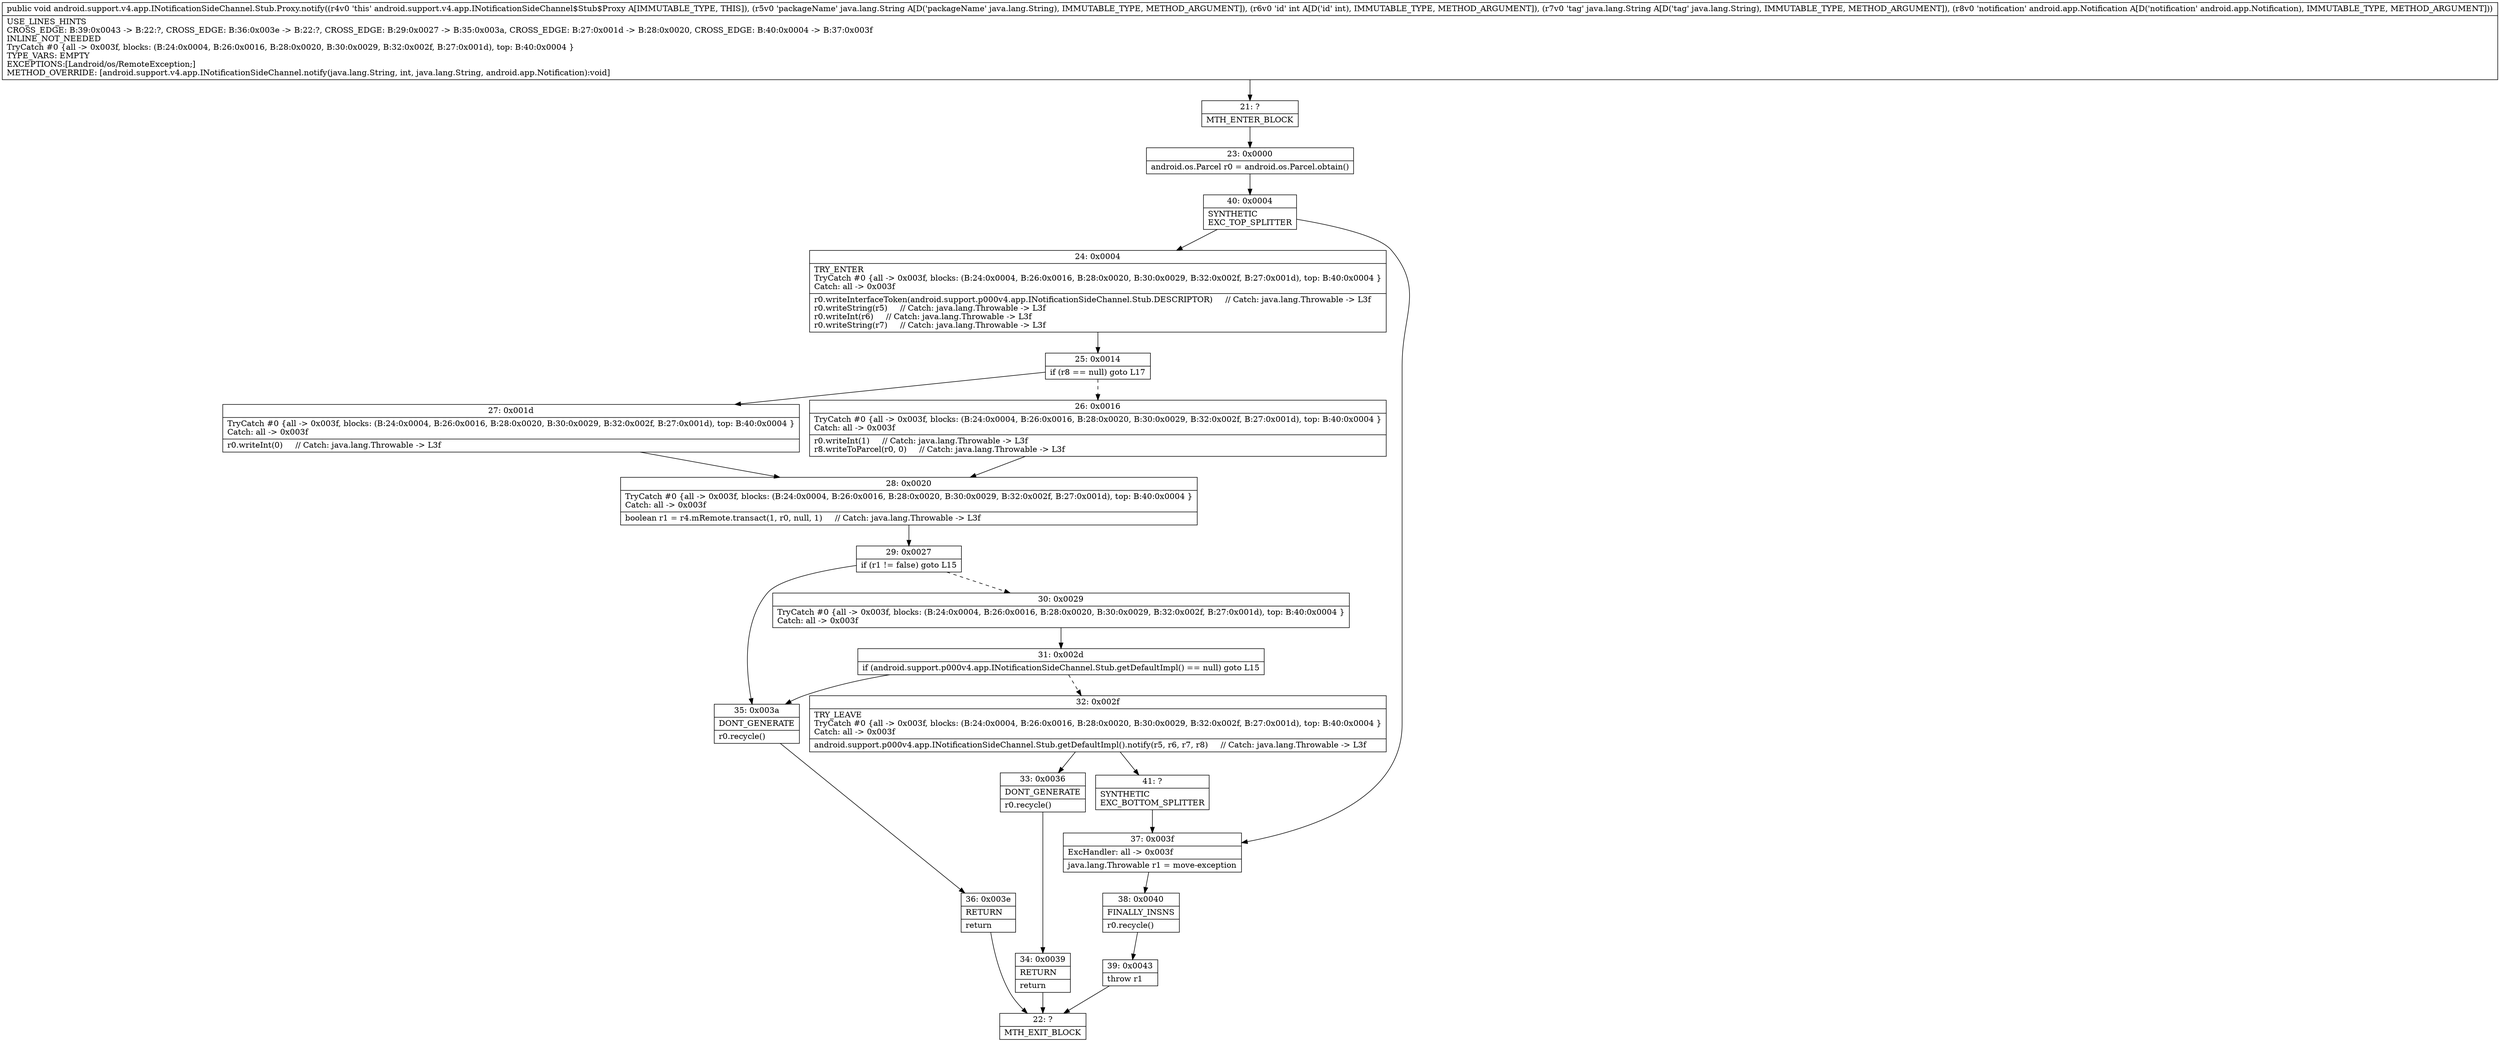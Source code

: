 digraph "CFG forandroid.support.v4.app.INotificationSideChannel.Stub.Proxy.notify(Ljava\/lang\/String;ILjava\/lang\/String;Landroid\/app\/Notification;)V" {
Node_21 [shape=record,label="{21\:\ ?|MTH_ENTER_BLOCK\l}"];
Node_23 [shape=record,label="{23\:\ 0x0000|android.os.Parcel r0 = android.os.Parcel.obtain()\l}"];
Node_40 [shape=record,label="{40\:\ 0x0004|SYNTHETIC\lEXC_TOP_SPLITTER\l}"];
Node_24 [shape=record,label="{24\:\ 0x0004|TRY_ENTER\lTryCatch #0 \{all \-\> 0x003f, blocks: (B:24:0x0004, B:26:0x0016, B:28:0x0020, B:30:0x0029, B:32:0x002f, B:27:0x001d), top: B:40:0x0004 \}\lCatch: all \-\> 0x003f\l|r0.writeInterfaceToken(android.support.p000v4.app.INotificationSideChannel.Stub.DESCRIPTOR)     \/\/ Catch: java.lang.Throwable \-\> L3f\lr0.writeString(r5)     \/\/ Catch: java.lang.Throwable \-\> L3f\lr0.writeInt(r6)     \/\/ Catch: java.lang.Throwable \-\> L3f\lr0.writeString(r7)     \/\/ Catch: java.lang.Throwable \-\> L3f\l}"];
Node_25 [shape=record,label="{25\:\ 0x0014|if (r8 == null) goto L17\l}"];
Node_26 [shape=record,label="{26\:\ 0x0016|TryCatch #0 \{all \-\> 0x003f, blocks: (B:24:0x0004, B:26:0x0016, B:28:0x0020, B:30:0x0029, B:32:0x002f, B:27:0x001d), top: B:40:0x0004 \}\lCatch: all \-\> 0x003f\l|r0.writeInt(1)     \/\/ Catch: java.lang.Throwable \-\> L3f\lr8.writeToParcel(r0, 0)     \/\/ Catch: java.lang.Throwable \-\> L3f\l}"];
Node_28 [shape=record,label="{28\:\ 0x0020|TryCatch #0 \{all \-\> 0x003f, blocks: (B:24:0x0004, B:26:0x0016, B:28:0x0020, B:30:0x0029, B:32:0x002f, B:27:0x001d), top: B:40:0x0004 \}\lCatch: all \-\> 0x003f\l|boolean r1 = r4.mRemote.transact(1, r0, null, 1)     \/\/ Catch: java.lang.Throwable \-\> L3f\l}"];
Node_29 [shape=record,label="{29\:\ 0x0027|if (r1 != false) goto L15\l}"];
Node_30 [shape=record,label="{30\:\ 0x0029|TryCatch #0 \{all \-\> 0x003f, blocks: (B:24:0x0004, B:26:0x0016, B:28:0x0020, B:30:0x0029, B:32:0x002f, B:27:0x001d), top: B:40:0x0004 \}\lCatch: all \-\> 0x003f\l}"];
Node_31 [shape=record,label="{31\:\ 0x002d|if (android.support.p000v4.app.INotificationSideChannel.Stub.getDefaultImpl() == null) goto L15\l}"];
Node_32 [shape=record,label="{32\:\ 0x002f|TRY_LEAVE\lTryCatch #0 \{all \-\> 0x003f, blocks: (B:24:0x0004, B:26:0x0016, B:28:0x0020, B:30:0x0029, B:32:0x002f, B:27:0x001d), top: B:40:0x0004 \}\lCatch: all \-\> 0x003f\l|android.support.p000v4.app.INotificationSideChannel.Stub.getDefaultImpl().notify(r5, r6, r7, r8)     \/\/ Catch: java.lang.Throwable \-\> L3f\l}"];
Node_33 [shape=record,label="{33\:\ 0x0036|DONT_GENERATE\l|r0.recycle()\l}"];
Node_34 [shape=record,label="{34\:\ 0x0039|RETURN\l|return\l}"];
Node_22 [shape=record,label="{22\:\ ?|MTH_EXIT_BLOCK\l}"];
Node_41 [shape=record,label="{41\:\ ?|SYNTHETIC\lEXC_BOTTOM_SPLITTER\l}"];
Node_35 [shape=record,label="{35\:\ 0x003a|DONT_GENERATE\l|r0.recycle()\l}"];
Node_36 [shape=record,label="{36\:\ 0x003e|RETURN\l|return\l}"];
Node_27 [shape=record,label="{27\:\ 0x001d|TryCatch #0 \{all \-\> 0x003f, blocks: (B:24:0x0004, B:26:0x0016, B:28:0x0020, B:30:0x0029, B:32:0x002f, B:27:0x001d), top: B:40:0x0004 \}\lCatch: all \-\> 0x003f\l|r0.writeInt(0)     \/\/ Catch: java.lang.Throwable \-\> L3f\l}"];
Node_37 [shape=record,label="{37\:\ 0x003f|ExcHandler: all \-\> 0x003f\l|java.lang.Throwable r1 = move\-exception\l}"];
Node_38 [shape=record,label="{38\:\ 0x0040|FINALLY_INSNS\l|r0.recycle()\l}"];
Node_39 [shape=record,label="{39\:\ 0x0043|throw r1\l}"];
MethodNode[shape=record,label="{public void android.support.v4.app.INotificationSideChannel.Stub.Proxy.notify((r4v0 'this' android.support.v4.app.INotificationSideChannel$Stub$Proxy A[IMMUTABLE_TYPE, THIS]), (r5v0 'packageName' java.lang.String A[D('packageName' java.lang.String), IMMUTABLE_TYPE, METHOD_ARGUMENT]), (r6v0 'id' int A[D('id' int), IMMUTABLE_TYPE, METHOD_ARGUMENT]), (r7v0 'tag' java.lang.String A[D('tag' java.lang.String), IMMUTABLE_TYPE, METHOD_ARGUMENT]), (r8v0 'notification' android.app.Notification A[D('notification' android.app.Notification), IMMUTABLE_TYPE, METHOD_ARGUMENT]))  | USE_LINES_HINTS\lCROSS_EDGE: B:39:0x0043 \-\> B:22:?, CROSS_EDGE: B:36:0x003e \-\> B:22:?, CROSS_EDGE: B:29:0x0027 \-\> B:35:0x003a, CROSS_EDGE: B:27:0x001d \-\> B:28:0x0020, CROSS_EDGE: B:40:0x0004 \-\> B:37:0x003f\lINLINE_NOT_NEEDED\lTryCatch #0 \{all \-\> 0x003f, blocks: (B:24:0x0004, B:26:0x0016, B:28:0x0020, B:30:0x0029, B:32:0x002f, B:27:0x001d), top: B:40:0x0004 \}\lTYPE_VARS: EMPTY\lEXCEPTIONS:[Landroid\/os\/RemoteException;]\lMETHOD_OVERRIDE: [android.support.v4.app.INotificationSideChannel.notify(java.lang.String, int, java.lang.String, android.app.Notification):void]\l}"];
MethodNode -> Node_21;Node_21 -> Node_23;
Node_23 -> Node_40;
Node_40 -> Node_24;
Node_40 -> Node_37;
Node_24 -> Node_25;
Node_25 -> Node_26[style=dashed];
Node_25 -> Node_27;
Node_26 -> Node_28;
Node_28 -> Node_29;
Node_29 -> Node_30[style=dashed];
Node_29 -> Node_35;
Node_30 -> Node_31;
Node_31 -> Node_32[style=dashed];
Node_31 -> Node_35;
Node_32 -> Node_33;
Node_32 -> Node_41;
Node_33 -> Node_34;
Node_34 -> Node_22;
Node_41 -> Node_37;
Node_35 -> Node_36;
Node_36 -> Node_22;
Node_27 -> Node_28;
Node_37 -> Node_38;
Node_38 -> Node_39;
Node_39 -> Node_22;
}

